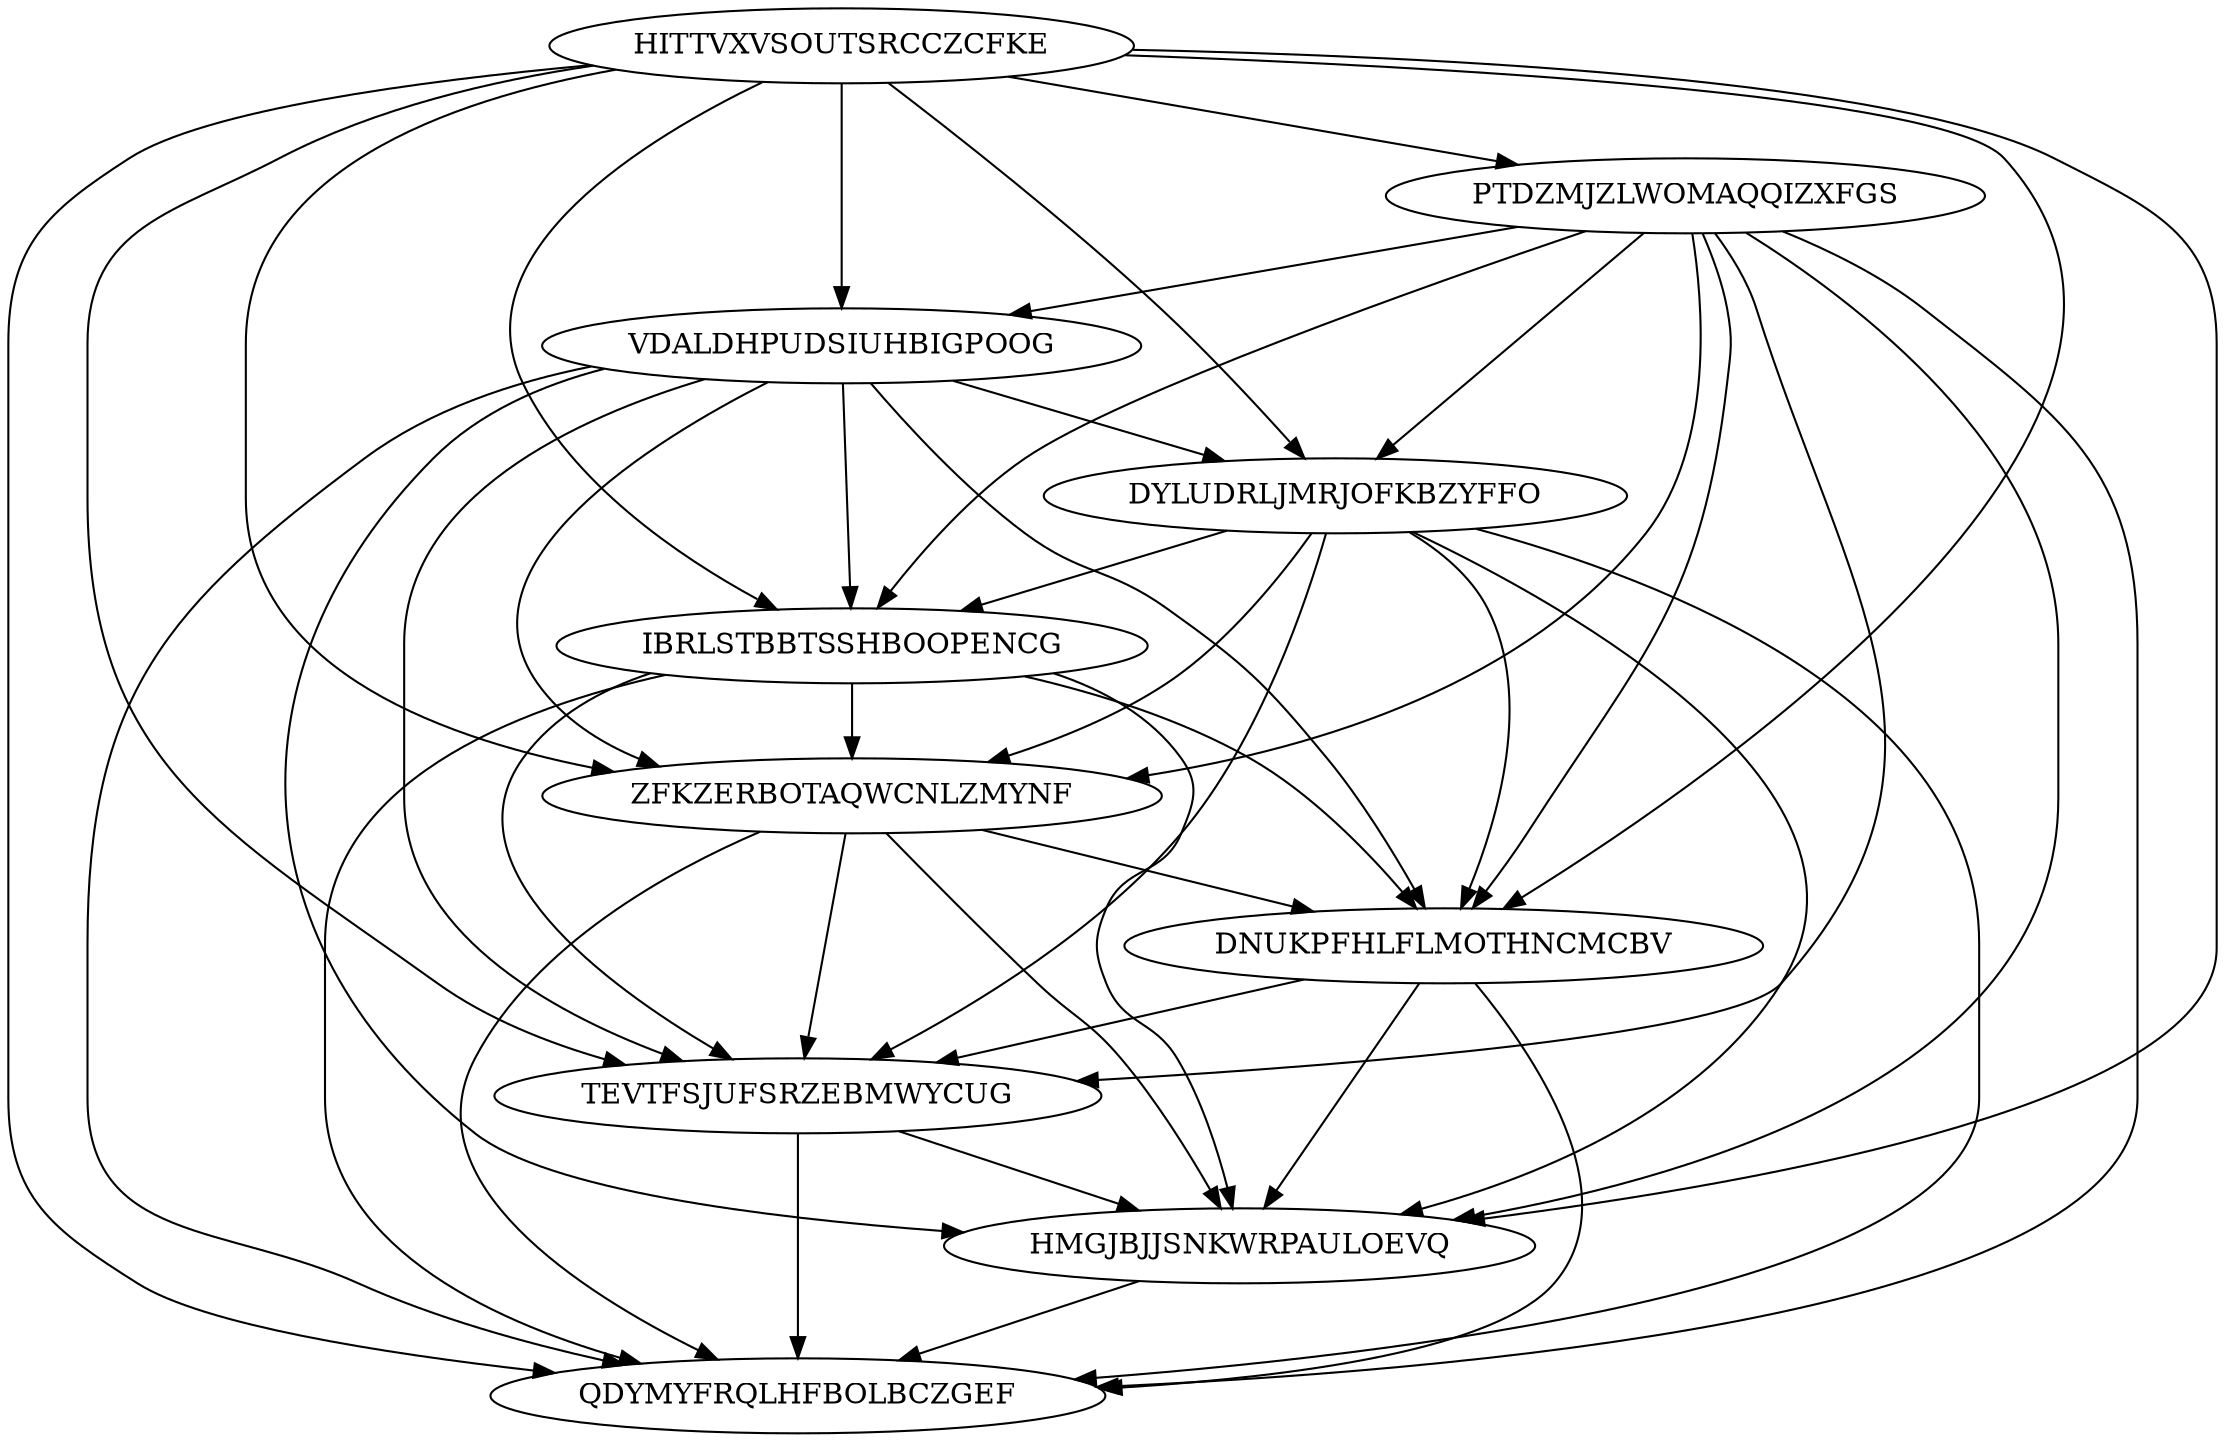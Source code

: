 digraph N10M45 {
	HITTVXVSOUTSRCCZCFKE	[Weight=17];
	PTDZMJZLWOMAQQIZXFGS	[Weight=10];
	VDALDHPUDSIUHBIGPOOG	[Weight=13];
	DYLUDRLJMRJOFKBZYFFO	[Weight=20];
	IBRLSTBBTSSHBOOPENCG	[Weight=11];
	ZFKZERBOTAQWCNLZMYNF	[Weight=16];
	DNUKPFHLFLMOTHNCMCBV	[Weight=14];
	TEVTFSJUFSRZEBMWYCUG	[Weight=13];
	HMGJBJJSNKWRPAULOEVQ	[Weight=19];
	QDYMYFRQLHFBOLBCZGEF	[Weight=10];
	DYLUDRLJMRJOFKBZYFFO -> IBRLSTBBTSSHBOOPENCG [Weight=17];
	HITTVXVSOUTSRCCZCFKE -> DYLUDRLJMRJOFKBZYFFO [Weight=14];
	VDALDHPUDSIUHBIGPOOG -> QDYMYFRQLHFBOLBCZGEF [Weight=14];
	ZFKZERBOTAQWCNLZMYNF -> HMGJBJJSNKWRPAULOEVQ [Weight=19];
	DNUKPFHLFLMOTHNCMCBV -> HMGJBJJSNKWRPAULOEVQ [Weight=16];
	VDALDHPUDSIUHBIGPOOG -> DNUKPFHLFLMOTHNCMCBV [Weight=18];
	PTDZMJZLWOMAQQIZXFGS -> QDYMYFRQLHFBOLBCZGEF [Weight=10];
	HITTVXVSOUTSRCCZCFKE -> VDALDHPUDSIUHBIGPOOG [Weight=12];
	HITTVXVSOUTSRCCZCFKE -> QDYMYFRQLHFBOLBCZGEF [Weight=10];
	ZFKZERBOTAQWCNLZMYNF -> DNUKPFHLFLMOTHNCMCBV [Weight=15];
	IBRLSTBBTSSHBOOPENCG -> TEVTFSJUFSRZEBMWYCUG [Weight=19];
	PTDZMJZLWOMAQQIZXFGS -> IBRLSTBBTSSHBOOPENCG [Weight=14];
	DYLUDRLJMRJOFKBZYFFO -> QDYMYFRQLHFBOLBCZGEF [Weight=16];
	PTDZMJZLWOMAQQIZXFGS -> HMGJBJJSNKWRPAULOEVQ [Weight=15];
	PTDZMJZLWOMAQQIZXFGS -> ZFKZERBOTAQWCNLZMYNF [Weight=12];
	DNUKPFHLFLMOTHNCMCBV -> TEVTFSJUFSRZEBMWYCUG [Weight=15];
	DYLUDRLJMRJOFKBZYFFO -> ZFKZERBOTAQWCNLZMYNF [Weight=18];
	VDALDHPUDSIUHBIGPOOG -> HMGJBJJSNKWRPAULOEVQ [Weight=11];
	DYLUDRLJMRJOFKBZYFFO -> TEVTFSJUFSRZEBMWYCUG [Weight=10];
	HITTVXVSOUTSRCCZCFKE -> IBRLSTBBTSSHBOOPENCG [Weight=12];
	HITTVXVSOUTSRCCZCFKE -> DNUKPFHLFLMOTHNCMCBV [Weight=19];
	IBRLSTBBTSSHBOOPENCG -> ZFKZERBOTAQWCNLZMYNF [Weight=11];
	ZFKZERBOTAQWCNLZMYNF -> QDYMYFRQLHFBOLBCZGEF [Weight=12];
	IBRLSTBBTSSHBOOPENCG -> DNUKPFHLFLMOTHNCMCBV [Weight=18];
	HITTVXVSOUTSRCCZCFKE -> HMGJBJJSNKWRPAULOEVQ [Weight=14];
	ZFKZERBOTAQWCNLZMYNF -> TEVTFSJUFSRZEBMWYCUG [Weight=14];
	VDALDHPUDSIUHBIGPOOG -> ZFKZERBOTAQWCNLZMYNF [Weight=12];
	HITTVXVSOUTSRCCZCFKE -> ZFKZERBOTAQWCNLZMYNF [Weight=13];
	VDALDHPUDSIUHBIGPOOG -> TEVTFSJUFSRZEBMWYCUG [Weight=19];
	HMGJBJJSNKWRPAULOEVQ -> QDYMYFRQLHFBOLBCZGEF [Weight=13];
	PTDZMJZLWOMAQQIZXFGS -> VDALDHPUDSIUHBIGPOOG [Weight=17];
	VDALDHPUDSIUHBIGPOOG -> IBRLSTBBTSSHBOOPENCG [Weight=16];
	HITTVXVSOUTSRCCZCFKE -> TEVTFSJUFSRZEBMWYCUG [Weight=18];
	IBRLSTBBTSSHBOOPENCG -> QDYMYFRQLHFBOLBCZGEF [Weight=17];
	DYLUDRLJMRJOFKBZYFFO -> HMGJBJJSNKWRPAULOEVQ [Weight=11];
	PTDZMJZLWOMAQQIZXFGS -> TEVTFSJUFSRZEBMWYCUG [Weight=16];
	HITTVXVSOUTSRCCZCFKE -> PTDZMJZLWOMAQQIZXFGS [Weight=19];
	TEVTFSJUFSRZEBMWYCUG -> QDYMYFRQLHFBOLBCZGEF [Weight=20];
	PTDZMJZLWOMAQQIZXFGS -> DNUKPFHLFLMOTHNCMCBV [Weight=16];
	IBRLSTBBTSSHBOOPENCG -> HMGJBJJSNKWRPAULOEVQ [Weight=19];
	TEVTFSJUFSRZEBMWYCUG -> HMGJBJJSNKWRPAULOEVQ [Weight=13];
	DNUKPFHLFLMOTHNCMCBV -> QDYMYFRQLHFBOLBCZGEF [Weight=15];
	DYLUDRLJMRJOFKBZYFFO -> DNUKPFHLFLMOTHNCMCBV [Weight=19];
	VDALDHPUDSIUHBIGPOOG -> DYLUDRLJMRJOFKBZYFFO [Weight=14];
	PTDZMJZLWOMAQQIZXFGS -> DYLUDRLJMRJOFKBZYFFO [Weight=19];
}

